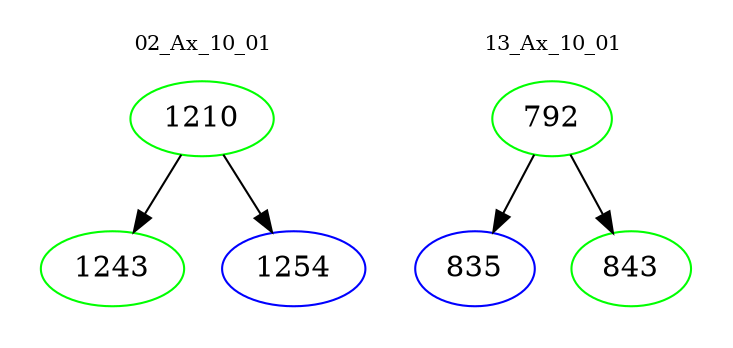 digraph{
subgraph cluster_0 {
color = white
label = "02_Ax_10_01";
fontsize=10;
T0_1210 [label="1210", color="green"]
T0_1210 -> T0_1243 [color="black"]
T0_1243 [label="1243", color="green"]
T0_1210 -> T0_1254 [color="black"]
T0_1254 [label="1254", color="blue"]
}
subgraph cluster_1 {
color = white
label = "13_Ax_10_01";
fontsize=10;
T1_792 [label="792", color="green"]
T1_792 -> T1_835 [color="black"]
T1_835 [label="835", color="blue"]
T1_792 -> T1_843 [color="black"]
T1_843 [label="843", color="green"]
}
}
